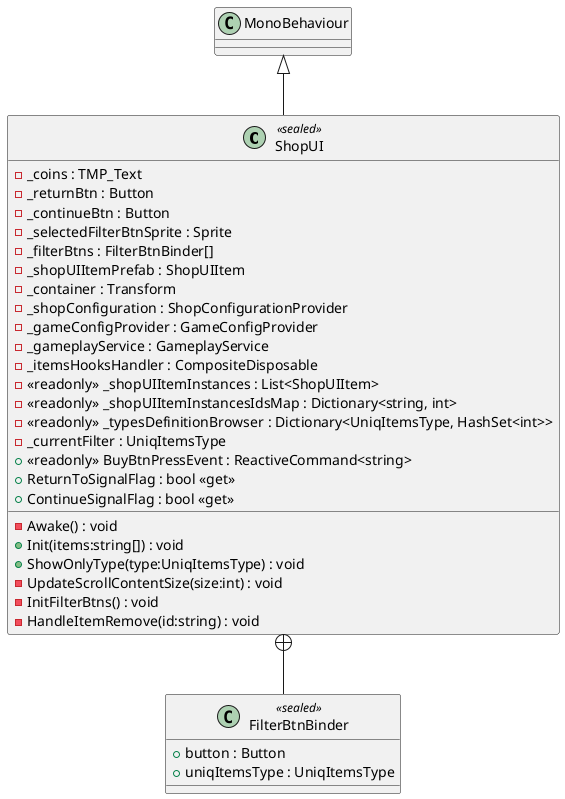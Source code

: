 @startuml
class ShopUI <<sealed>> {
    - _coins : TMP_Text
    - _returnBtn : Button
    - _continueBtn : Button
    - _selectedFilterBtnSprite : Sprite
    - _filterBtns : FilterBtnBinder[]
    - _shopUIItemPrefab : ShopUIItem
    - _container : Transform
    - _shopConfiguration : ShopConfigurationProvider
    - _gameConfigProvider : GameConfigProvider
    - _gameplayService : GameplayService
    - _itemsHooksHandler : CompositeDisposable
    - <<readonly>> _shopUIItemInstances : List<ShopUIItem>
    - <<readonly>> _shopUIItemInstancesIdsMap : Dictionary<string, int>
    - <<readonly>> _typesDefinitionBrowser : Dictionary<UniqItemsType, HashSet<int>>
    - _currentFilter : UniqItemsType
    + <<readonly>> BuyBtnPressEvent : ReactiveCommand<string>
    + ReturnToSignalFlag : bool <<get>>
    + ContinueSignalFlag : bool <<get>>
    - Awake() : void
    + Init(items:string[]) : void
    + ShowOnlyType(type:UniqItemsType) : void
    - UpdateScrollContentSize(size:int) : void
    - InitFilterBtns() : void
    - HandleItemRemove(id:string) : void
}
class FilterBtnBinder <<sealed>> {
    + button : Button
    + uniqItemsType : UniqItemsType
}
MonoBehaviour <|-- ShopUI
ShopUI +-- FilterBtnBinder
@enduml
